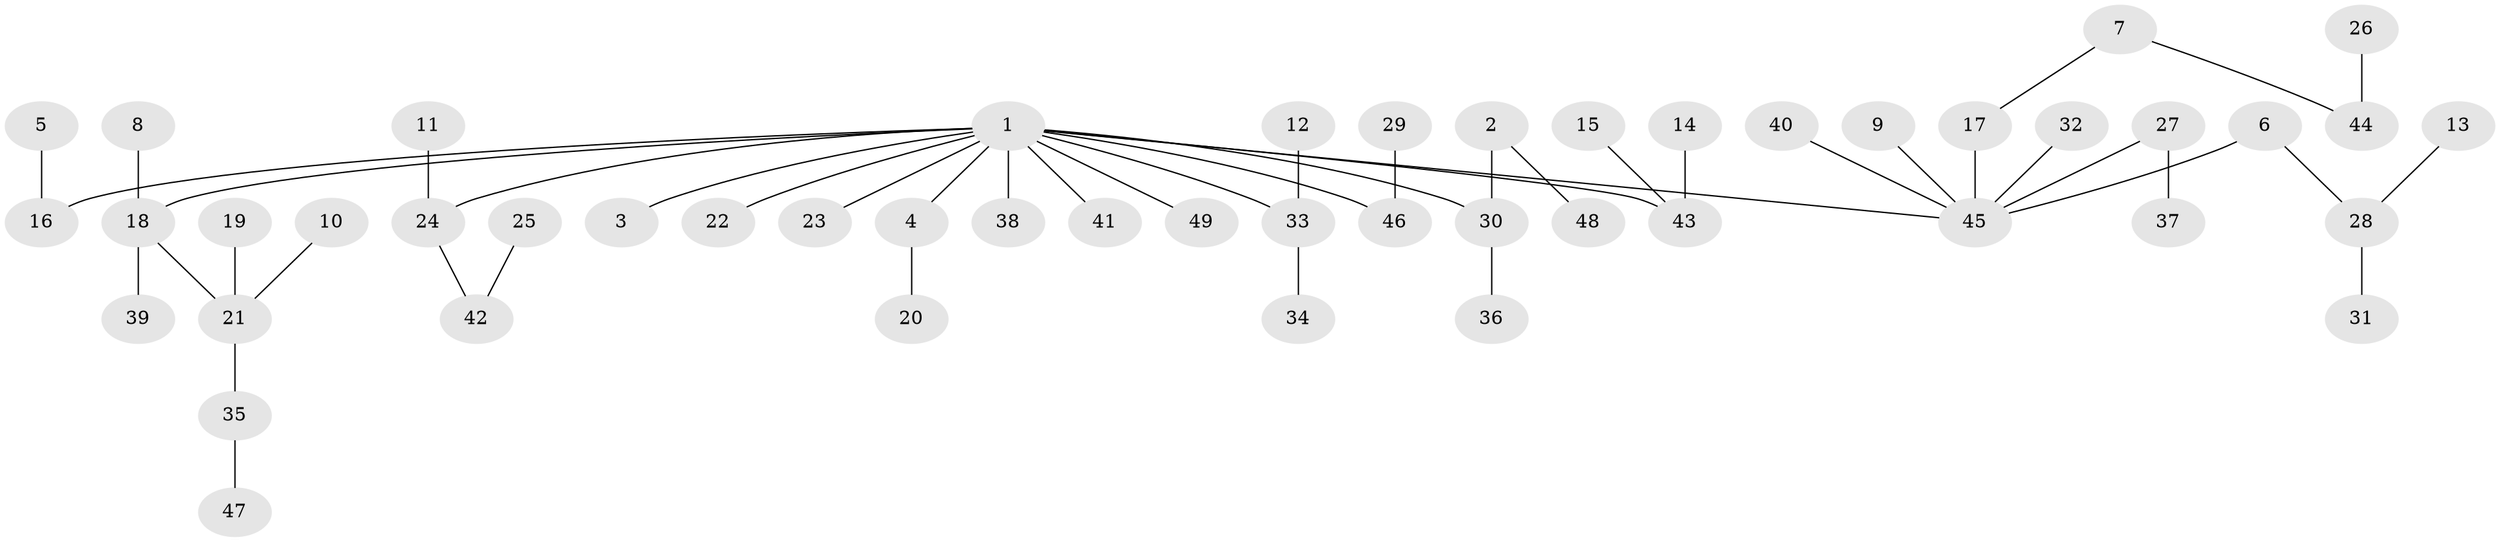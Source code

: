 // original degree distribution, {11: 0.01020408163265306, 5: 0.061224489795918366, 3: 0.07142857142857142, 7: 0.01020408163265306, 2: 0.2755102040816326, 4: 0.05102040816326531, 1: 0.5204081632653061}
// Generated by graph-tools (version 1.1) at 2025/26/03/09/25 03:26:25]
// undirected, 49 vertices, 48 edges
graph export_dot {
graph [start="1"]
  node [color=gray90,style=filled];
  1;
  2;
  3;
  4;
  5;
  6;
  7;
  8;
  9;
  10;
  11;
  12;
  13;
  14;
  15;
  16;
  17;
  18;
  19;
  20;
  21;
  22;
  23;
  24;
  25;
  26;
  27;
  28;
  29;
  30;
  31;
  32;
  33;
  34;
  35;
  36;
  37;
  38;
  39;
  40;
  41;
  42;
  43;
  44;
  45;
  46;
  47;
  48;
  49;
  1 -- 3 [weight=1.0];
  1 -- 4 [weight=1.0];
  1 -- 16 [weight=1.0];
  1 -- 18 [weight=1.0];
  1 -- 22 [weight=1.0];
  1 -- 23 [weight=1.0];
  1 -- 24 [weight=1.0];
  1 -- 30 [weight=1.0];
  1 -- 33 [weight=1.0];
  1 -- 38 [weight=1.0];
  1 -- 41 [weight=1.0];
  1 -- 43 [weight=1.0];
  1 -- 45 [weight=1.0];
  1 -- 46 [weight=1.0];
  1 -- 49 [weight=1.0];
  2 -- 30 [weight=1.0];
  2 -- 48 [weight=1.0];
  4 -- 20 [weight=1.0];
  5 -- 16 [weight=1.0];
  6 -- 28 [weight=1.0];
  6 -- 45 [weight=1.0];
  7 -- 17 [weight=1.0];
  7 -- 44 [weight=1.0];
  8 -- 18 [weight=1.0];
  9 -- 45 [weight=1.0];
  10 -- 21 [weight=1.0];
  11 -- 24 [weight=1.0];
  12 -- 33 [weight=1.0];
  13 -- 28 [weight=1.0];
  14 -- 43 [weight=1.0];
  15 -- 43 [weight=1.0];
  17 -- 45 [weight=1.0];
  18 -- 21 [weight=1.0];
  18 -- 39 [weight=1.0];
  19 -- 21 [weight=1.0];
  21 -- 35 [weight=1.0];
  24 -- 42 [weight=1.0];
  25 -- 42 [weight=1.0];
  26 -- 44 [weight=1.0];
  27 -- 37 [weight=1.0];
  27 -- 45 [weight=1.0];
  28 -- 31 [weight=1.0];
  29 -- 46 [weight=1.0];
  30 -- 36 [weight=1.0];
  32 -- 45 [weight=1.0];
  33 -- 34 [weight=1.0];
  35 -- 47 [weight=1.0];
  40 -- 45 [weight=1.0];
}
